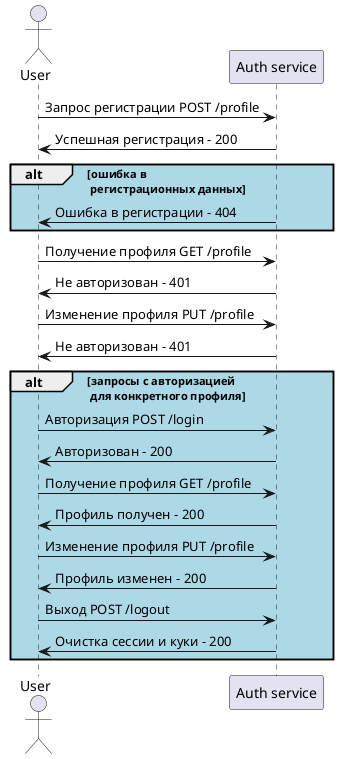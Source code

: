 @startuml
'https://plantuml.com/sequence-diagram

actor "User"
participant "Auth service"

    "User" -> "Auth service" : Запрос регистрации POST /profile
    "Auth service" -> "User" : Успешная регистрация - 200

alt #LightBlue ошибка в \n регистрационных данных

    "Auth service" -> "User" : Ошибка в регистрации - 404

end

    "User" -> "Auth service" : Получение профиля GET /profile
    "Auth service" -> "User" : Не авторизован - 401
    "User" -> "Auth service" : Изменение профиля PUT /profile
    "Auth service" -> "User" : Не авторизован - 401

alt #LightBlue запросы с авторизацией \n для конкретного профиля

    "User" -> "Auth service" : Авторизация POST /login
    "Auth service" -> "User" : Авторизован - 200
    "User" -> "Auth service" : Получение профиля GET /profile
    "Auth service" -> "User" : Профиль получен - 200
    "User" -> "Auth service" : Изменение профиля PUT /profile
    "Auth service" -> "User" : Профиль изменен - 200
    "User" -> "Auth service" : Выход POST /logout
    "Auth service" -> "User" : Очистка сессии и куки - 200

end

@enduml